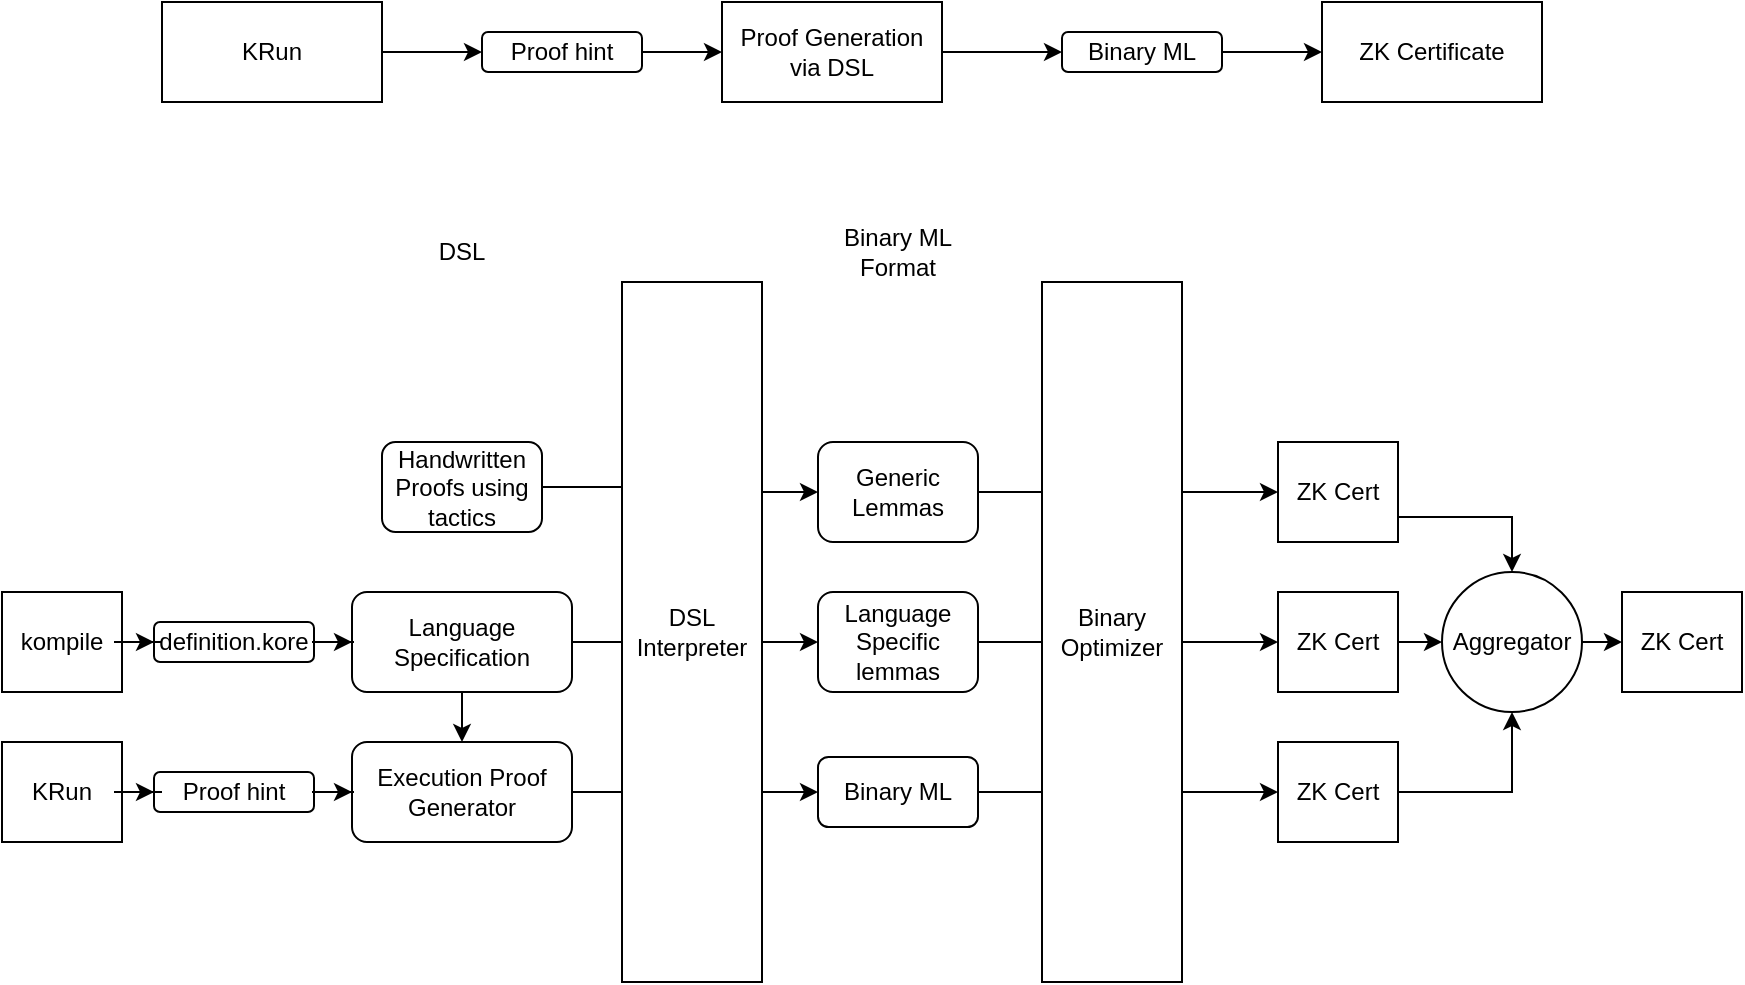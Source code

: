 <mxfile version="22.0.8" type="device">
  <diagram name="Page-1" id="Op8R--1NXwTmCVRY44cz">
    <mxGraphModel dx="2639" dy="967" grid="1" gridSize="10" guides="1" tooltips="1" connect="1" arrows="1" fold="1" page="1" pageScale="1" pageWidth="850" pageHeight="1100" math="0" shadow="0">
      <root>
        <mxCell id="0" />
        <mxCell id="1" parent="0" />
        <mxCell id="eLfO7U4fjGjy56FWaBhb-77" value="" style="group" vertex="1" connectable="0" parent="1">
          <mxGeometry x="70" y="50" width="690" height="50" as="geometry" />
        </mxCell>
        <mxCell id="eLfO7U4fjGjy56FWaBhb-2" value="KRun" style="html=1;whiteSpace=wrap;" vertex="1" parent="eLfO7U4fjGjy56FWaBhb-77">
          <mxGeometry width="110" height="50" as="geometry" />
        </mxCell>
        <mxCell id="eLfO7U4fjGjy56FWaBhb-3" value="Proof hint" style="rounded=1;whiteSpace=wrap;html=1;" vertex="1" parent="eLfO7U4fjGjy56FWaBhb-77">
          <mxGeometry x="160" y="15" width="80" height="20" as="geometry" />
        </mxCell>
        <mxCell id="eLfO7U4fjGjy56FWaBhb-8" style="edgeStyle=orthogonalEdgeStyle;rounded=0;orthogonalLoop=1;jettySize=auto;html=1;entryX=0;entryY=0.5;entryDx=0;entryDy=0;" edge="1" parent="eLfO7U4fjGjy56FWaBhb-77" source="eLfO7U4fjGjy56FWaBhb-2" target="eLfO7U4fjGjy56FWaBhb-3">
          <mxGeometry relative="1" as="geometry" />
        </mxCell>
        <mxCell id="eLfO7U4fjGjy56FWaBhb-4" value="&lt;div&gt;Proof Generation&lt;/div&gt;&lt;div&gt;via DSL&lt;br&gt;&lt;/div&gt;" style="html=1;whiteSpace=wrap;" vertex="1" parent="eLfO7U4fjGjy56FWaBhb-77">
          <mxGeometry x="280" width="110" height="50" as="geometry" />
        </mxCell>
        <mxCell id="eLfO7U4fjGjy56FWaBhb-9" style="edgeStyle=orthogonalEdgeStyle;rounded=0;orthogonalLoop=1;jettySize=auto;html=1;entryX=0;entryY=0.5;entryDx=0;entryDy=0;" edge="1" parent="eLfO7U4fjGjy56FWaBhb-77" source="eLfO7U4fjGjy56FWaBhb-3" target="eLfO7U4fjGjy56FWaBhb-4">
          <mxGeometry relative="1" as="geometry" />
        </mxCell>
        <mxCell id="eLfO7U4fjGjy56FWaBhb-5" value="ZK Certificate" style="html=1;whiteSpace=wrap;" vertex="1" parent="eLfO7U4fjGjy56FWaBhb-77">
          <mxGeometry x="580" width="110" height="50" as="geometry" />
        </mxCell>
        <mxCell id="eLfO7U4fjGjy56FWaBhb-11" style="edgeStyle=orthogonalEdgeStyle;rounded=0;orthogonalLoop=1;jettySize=auto;html=1;" edge="1" parent="eLfO7U4fjGjy56FWaBhb-77" source="eLfO7U4fjGjy56FWaBhb-6" target="eLfO7U4fjGjy56FWaBhb-5">
          <mxGeometry relative="1" as="geometry" />
        </mxCell>
        <mxCell id="eLfO7U4fjGjy56FWaBhb-6" value="Binary ML" style="rounded=1;whiteSpace=wrap;html=1;" vertex="1" parent="eLfO7U4fjGjy56FWaBhb-77">
          <mxGeometry x="450" y="15" width="80" height="20" as="geometry" />
        </mxCell>
        <mxCell id="eLfO7U4fjGjy56FWaBhb-10" style="edgeStyle=orthogonalEdgeStyle;rounded=0;orthogonalLoop=1;jettySize=auto;html=1;" edge="1" parent="eLfO7U4fjGjy56FWaBhb-77" source="eLfO7U4fjGjy56FWaBhb-4" target="eLfO7U4fjGjy56FWaBhb-6">
          <mxGeometry relative="1" as="geometry" />
        </mxCell>
        <mxCell id="eLfO7U4fjGjy56FWaBhb-78" value="" style="group" vertex="1" connectable="0" parent="1">
          <mxGeometry x="-10" y="160" width="870" height="380" as="geometry" />
        </mxCell>
        <mxCell id="eLfO7U4fjGjy56FWaBhb-23" value="KRun" style="html=1;whiteSpace=wrap;" vertex="1" parent="eLfO7U4fjGjy56FWaBhb-78">
          <mxGeometry y="260" width="60" height="50" as="geometry" />
        </mxCell>
        <mxCell id="eLfO7U4fjGjy56FWaBhb-25" value="Proof hint" style="rounded=1;whiteSpace=wrap;html=1;" vertex="1" parent="eLfO7U4fjGjy56FWaBhb-78">
          <mxGeometry x="76" y="275" width="80" height="20" as="geometry" />
        </mxCell>
        <mxCell id="eLfO7U4fjGjy56FWaBhb-22" style="edgeStyle=orthogonalEdgeStyle;rounded=0;orthogonalLoop=1;jettySize=auto;html=1;entryX=0;entryY=0.5;entryDx=0;entryDy=0;" edge="1" parent="eLfO7U4fjGjy56FWaBhb-78" source="eLfO7U4fjGjy56FWaBhb-23" target="eLfO7U4fjGjy56FWaBhb-25">
          <mxGeometry relative="1" as="geometry" />
        </mxCell>
        <mxCell id="eLfO7U4fjGjy56FWaBhb-27" value="&lt;div&gt;Execution Proof Generator&lt;br&gt;&lt;/div&gt;" style="html=1;whiteSpace=wrap;rounded=1;" vertex="1" parent="eLfO7U4fjGjy56FWaBhb-78">
          <mxGeometry x="175" y="260" width="110" height="50" as="geometry" />
        </mxCell>
        <mxCell id="eLfO7U4fjGjy56FWaBhb-24" style="edgeStyle=orthogonalEdgeStyle;rounded=0;orthogonalLoop=1;jettySize=auto;html=1;entryX=0;entryY=0.5;entryDx=0;entryDy=0;" edge="1" parent="eLfO7U4fjGjy56FWaBhb-78" source="eLfO7U4fjGjy56FWaBhb-25" target="eLfO7U4fjGjy56FWaBhb-27">
          <mxGeometry relative="1" as="geometry" />
        </mxCell>
        <mxCell id="eLfO7U4fjGjy56FWaBhb-28" value="&lt;div&gt;ZK Cert&lt;br&gt;&lt;/div&gt;" style="html=1;whiteSpace=wrap;" vertex="1" parent="eLfO7U4fjGjy56FWaBhb-78">
          <mxGeometry x="638" y="260" width="60" height="50" as="geometry" />
        </mxCell>
        <mxCell id="eLfO7U4fjGjy56FWaBhb-29" style="edgeStyle=orthogonalEdgeStyle;rounded=0;orthogonalLoop=1;jettySize=auto;html=1;" edge="1" parent="eLfO7U4fjGjy56FWaBhb-78" source="eLfO7U4fjGjy56FWaBhb-30" target="eLfO7U4fjGjy56FWaBhb-28">
          <mxGeometry relative="1" as="geometry" />
        </mxCell>
        <mxCell id="eLfO7U4fjGjy56FWaBhb-30" value="Binary ML" style="rounded=1;whiteSpace=wrap;html=1;" vertex="1" parent="eLfO7U4fjGjy56FWaBhb-78">
          <mxGeometry x="408" y="267.5" width="80" height="35" as="geometry" />
        </mxCell>
        <mxCell id="eLfO7U4fjGjy56FWaBhb-26" style="edgeStyle=orthogonalEdgeStyle;rounded=0;orthogonalLoop=1;jettySize=auto;html=1;" edge="1" parent="eLfO7U4fjGjy56FWaBhb-78" source="eLfO7U4fjGjy56FWaBhb-27" target="eLfO7U4fjGjy56FWaBhb-30">
          <mxGeometry relative="1" as="geometry" />
        </mxCell>
        <mxCell id="eLfO7U4fjGjy56FWaBhb-32" value="kompile" style="html=1;whiteSpace=wrap;" vertex="1" parent="eLfO7U4fjGjy56FWaBhb-78">
          <mxGeometry y="185" width="60" height="50" as="geometry" />
        </mxCell>
        <mxCell id="eLfO7U4fjGjy56FWaBhb-34" value="definition.kore" style="rounded=1;whiteSpace=wrap;html=1;" vertex="1" parent="eLfO7U4fjGjy56FWaBhb-78">
          <mxGeometry x="76" y="200" width="80" height="20" as="geometry" />
        </mxCell>
        <mxCell id="eLfO7U4fjGjy56FWaBhb-31" style="edgeStyle=orthogonalEdgeStyle;rounded=0;orthogonalLoop=1;jettySize=auto;html=1;entryX=0;entryY=0.5;entryDx=0;entryDy=0;" edge="1" parent="eLfO7U4fjGjy56FWaBhb-78" source="eLfO7U4fjGjy56FWaBhb-32" target="eLfO7U4fjGjy56FWaBhb-34">
          <mxGeometry relative="1" as="geometry" />
        </mxCell>
        <mxCell id="eLfO7U4fjGjy56FWaBhb-42" style="edgeStyle=orthogonalEdgeStyle;rounded=0;orthogonalLoop=1;jettySize=auto;html=1;exitX=0.5;exitY=1;exitDx=0;exitDy=0;" edge="1" parent="eLfO7U4fjGjy56FWaBhb-78" source="eLfO7U4fjGjy56FWaBhb-36" target="eLfO7U4fjGjy56FWaBhb-27">
          <mxGeometry relative="1" as="geometry" />
        </mxCell>
        <mxCell id="eLfO7U4fjGjy56FWaBhb-36" value=" Language Specification" style="html=1;whiteSpace=wrap;rounded=1;" vertex="1" parent="eLfO7U4fjGjy56FWaBhb-78">
          <mxGeometry x="175" y="185" width="110" height="50" as="geometry" />
        </mxCell>
        <mxCell id="eLfO7U4fjGjy56FWaBhb-33" style="edgeStyle=orthogonalEdgeStyle;rounded=0;orthogonalLoop=1;jettySize=auto;html=1;entryX=0;entryY=0.5;entryDx=0;entryDy=0;" edge="1" parent="eLfO7U4fjGjy56FWaBhb-78" source="eLfO7U4fjGjy56FWaBhb-34" target="eLfO7U4fjGjy56FWaBhb-36">
          <mxGeometry relative="1" as="geometry" />
        </mxCell>
        <mxCell id="eLfO7U4fjGjy56FWaBhb-38" style="edgeStyle=orthogonalEdgeStyle;rounded=0;orthogonalLoop=1;jettySize=auto;html=1;" edge="1" parent="eLfO7U4fjGjy56FWaBhb-78" source="eLfO7U4fjGjy56FWaBhb-39">
          <mxGeometry relative="1" as="geometry">
            <mxPoint x="638" y="210" as="targetPoint" />
          </mxGeometry>
        </mxCell>
        <mxCell id="eLfO7U4fjGjy56FWaBhb-39" value="&lt;div&gt;Language Specific&lt;/div&gt;&lt;div&gt;lemmas&lt;/div&gt;" style="rounded=1;whiteSpace=wrap;html=1;" vertex="1" parent="eLfO7U4fjGjy56FWaBhb-78">
          <mxGeometry x="408" y="185" width="80" height="50" as="geometry" />
        </mxCell>
        <mxCell id="eLfO7U4fjGjy56FWaBhb-35" style="edgeStyle=orthogonalEdgeStyle;rounded=0;orthogonalLoop=1;jettySize=auto;html=1;" edge="1" parent="eLfO7U4fjGjy56FWaBhb-78" source="eLfO7U4fjGjy56FWaBhb-36" target="eLfO7U4fjGjy56FWaBhb-39">
          <mxGeometry relative="1" as="geometry" />
        </mxCell>
        <mxCell id="eLfO7U4fjGjy56FWaBhb-43" value="Handwritten Proofs using tactics" style="rounded=1;whiteSpace=wrap;html=1;" vertex="1" parent="eLfO7U4fjGjy56FWaBhb-78">
          <mxGeometry x="190" y="110" width="80" height="45" as="geometry" />
        </mxCell>
        <mxCell id="eLfO7U4fjGjy56FWaBhb-47" style="edgeStyle=orthogonalEdgeStyle;rounded=0;orthogonalLoop=1;jettySize=auto;html=1;" edge="1" parent="eLfO7U4fjGjy56FWaBhb-78" source="eLfO7U4fjGjy56FWaBhb-48">
          <mxGeometry relative="1" as="geometry">
            <mxPoint x="638" y="135" as="targetPoint" />
          </mxGeometry>
        </mxCell>
        <mxCell id="eLfO7U4fjGjy56FWaBhb-48" value="&lt;div&gt;Generic Lemmas&lt;br&gt;&lt;/div&gt;" style="rounded=1;whiteSpace=wrap;html=1;" vertex="1" parent="eLfO7U4fjGjy56FWaBhb-78">
          <mxGeometry x="408" y="110" width="80" height="50" as="geometry" />
        </mxCell>
        <mxCell id="eLfO7U4fjGjy56FWaBhb-49" style="edgeStyle=orthogonalEdgeStyle;rounded=0;orthogonalLoop=1;jettySize=auto;html=1;exitX=1;exitY=0.5;exitDx=0;exitDy=0;" edge="1" parent="eLfO7U4fjGjy56FWaBhb-78" source="eLfO7U4fjGjy56FWaBhb-43" target="eLfO7U4fjGjy56FWaBhb-48">
          <mxGeometry relative="1" as="geometry" />
        </mxCell>
        <mxCell id="eLfO7U4fjGjy56FWaBhb-50" value="&lt;div align=&quot;center&quot;&gt;Binary Optimizer&lt;br&gt;&lt;/div&gt;" style="html=1;whiteSpace=wrap;strokeColor=default;direction=east;align=center;" vertex="1" parent="eLfO7U4fjGjy56FWaBhb-78">
          <mxGeometry x="520" y="30" width="70" height="350" as="geometry" />
        </mxCell>
        <mxCell id="eLfO7U4fjGjy56FWaBhb-44" value="&lt;div align=&quot;center&quot;&gt;DSL &lt;br&gt;Interpreter&lt;/div&gt;" style="html=1;whiteSpace=wrap;strokeColor=default;direction=east;align=center;" vertex="1" parent="eLfO7U4fjGjy56FWaBhb-78">
          <mxGeometry x="310" y="30" width="70" height="350" as="geometry" />
        </mxCell>
        <mxCell id="eLfO7U4fjGjy56FWaBhb-53" value="&lt;div&gt;ZK Cert&lt;br&gt;&lt;/div&gt;" style="html=1;whiteSpace=wrap;" vertex="1" parent="eLfO7U4fjGjy56FWaBhb-78">
          <mxGeometry x="638" y="185" width="60" height="50" as="geometry" />
        </mxCell>
        <mxCell id="eLfO7U4fjGjy56FWaBhb-54" value="&lt;div&gt;ZK Cert&lt;br&gt;&lt;/div&gt;" style="html=1;whiteSpace=wrap;" vertex="1" parent="eLfO7U4fjGjy56FWaBhb-78">
          <mxGeometry x="638" y="110" width="60" height="50" as="geometry" />
        </mxCell>
        <mxCell id="eLfO7U4fjGjy56FWaBhb-56" value="Binary ML Format" style="text;html=1;strokeColor=none;fillColor=none;align=center;verticalAlign=middle;whiteSpace=wrap;rounded=0;" vertex="1" parent="eLfO7U4fjGjy56FWaBhb-78">
          <mxGeometry x="418" width="60" height="30" as="geometry" />
        </mxCell>
        <mxCell id="eLfO7U4fjGjy56FWaBhb-57" value="DSL" style="text;html=1;strokeColor=none;fillColor=none;align=center;verticalAlign=middle;whiteSpace=wrap;rounded=0;" vertex="1" parent="eLfO7U4fjGjy56FWaBhb-78">
          <mxGeometry x="200" width="60" height="30" as="geometry" />
        </mxCell>
        <mxCell id="eLfO7U4fjGjy56FWaBhb-58" value="Aggregator" style="ellipse;whiteSpace=wrap;html=1;" vertex="1" parent="eLfO7U4fjGjy56FWaBhb-78">
          <mxGeometry x="720" y="175" width="70" height="70" as="geometry" />
        </mxCell>
        <mxCell id="eLfO7U4fjGjy56FWaBhb-61" style="edgeStyle=orthogonalEdgeStyle;rounded=0;orthogonalLoop=1;jettySize=auto;html=1;exitX=1;exitY=0.5;exitDx=0;exitDy=0;entryX=0.5;entryY=1;entryDx=0;entryDy=0;" edge="1" parent="eLfO7U4fjGjy56FWaBhb-78" source="eLfO7U4fjGjy56FWaBhb-28" target="eLfO7U4fjGjy56FWaBhb-58">
          <mxGeometry relative="1" as="geometry" />
        </mxCell>
        <mxCell id="eLfO7U4fjGjy56FWaBhb-60" style="edgeStyle=orthogonalEdgeStyle;rounded=0;orthogonalLoop=1;jettySize=auto;html=1;exitX=1;exitY=0.5;exitDx=0;exitDy=0;entryX=0;entryY=0.5;entryDx=0;entryDy=0;" edge="1" parent="eLfO7U4fjGjy56FWaBhb-78" source="eLfO7U4fjGjy56FWaBhb-53" target="eLfO7U4fjGjy56FWaBhb-58">
          <mxGeometry relative="1" as="geometry" />
        </mxCell>
        <mxCell id="eLfO7U4fjGjy56FWaBhb-59" style="edgeStyle=orthogonalEdgeStyle;rounded=0;orthogonalLoop=1;jettySize=auto;html=1;exitX=1;exitY=0.75;exitDx=0;exitDy=0;entryX=0.5;entryY=0;entryDx=0;entryDy=0;" edge="1" parent="eLfO7U4fjGjy56FWaBhb-78" source="eLfO7U4fjGjy56FWaBhb-54" target="eLfO7U4fjGjy56FWaBhb-58">
          <mxGeometry relative="1" as="geometry" />
        </mxCell>
        <mxCell id="eLfO7U4fjGjy56FWaBhb-62" value="&lt;div&gt;ZK Cert&lt;br&gt;&lt;/div&gt;" style="html=1;whiteSpace=wrap;" vertex="1" parent="eLfO7U4fjGjy56FWaBhb-78">
          <mxGeometry x="810" y="185" width="60" height="50" as="geometry" />
        </mxCell>
        <mxCell id="eLfO7U4fjGjy56FWaBhb-63" style="edgeStyle=orthogonalEdgeStyle;rounded=0;orthogonalLoop=1;jettySize=auto;html=1;exitX=1;exitY=0.5;exitDx=0;exitDy=0;entryX=0;entryY=0.5;entryDx=0;entryDy=0;" edge="1" parent="eLfO7U4fjGjy56FWaBhb-78" source="eLfO7U4fjGjy56FWaBhb-58" target="eLfO7U4fjGjy56FWaBhb-62">
          <mxGeometry relative="1" as="geometry" />
        </mxCell>
      </root>
    </mxGraphModel>
  </diagram>
</mxfile>
